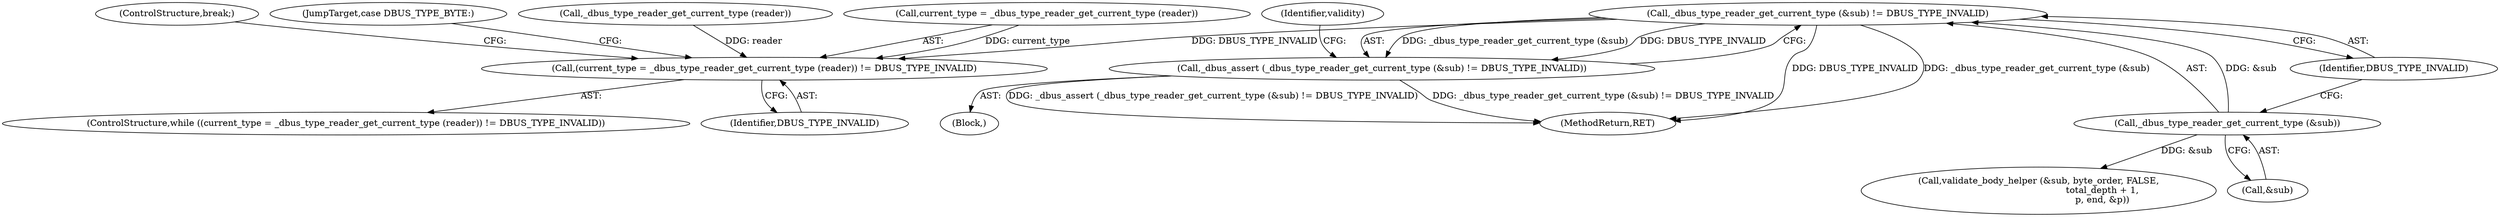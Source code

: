 digraph "0_dbus_7d65a3a6ed8815e34a99c680ac3869fde49dbbd4@API" {
"1000710" [label="(Call,_dbus_type_reader_get_current_type (&sub) != DBUS_TYPE_INVALID)"];
"1000711" [label="(Call,_dbus_type_reader_get_current_type (&sub))"];
"1000131" [label="(Call,(current_type = _dbus_type_reader_get_current_type (reader)) != DBUS_TYPE_INVALID)"];
"1000709" [label="(Call,_dbus_assert (_dbus_type_reader_get_current_type (&sub) != DBUS_TYPE_INVALID))"];
"1000765" [label="(ControlStructure,break;)"];
"1000139" [label="(JumpTarget,case DBUS_TYPE_BYTE:)"];
"1000134" [label="(Call,_dbus_type_reader_get_current_type (reader))"];
"1000714" [label="(Identifier,DBUS_TYPE_INVALID)"];
"1000131" [label="(Call,(current_type = _dbus_type_reader_get_current_type (reader)) != DBUS_TYPE_INVALID)"];
"1000132" [label="(Call,current_type = _dbus_type_reader_get_current_type (reader))"];
"1000711" [label="(Call,_dbus_type_reader_get_current_type (&sub))"];
"1000717" [label="(Call,validate_body_helper (&sub, byte_order, FALSE,\n                                             total_depth + 1,\n                                             p, end, &p))"];
"1000210" [label="(Block,)"];
"1000712" [label="(Call,&sub)"];
"1000710" [label="(Call,_dbus_type_reader_get_current_type (&sub) != DBUS_TYPE_INVALID)"];
"1000709" [label="(Call,_dbus_assert (_dbus_type_reader_get_current_type (&sub) != DBUS_TYPE_INVALID))"];
"1000716" [label="(Identifier,validity)"];
"1000770" [label="(MethodReturn,RET)"];
"1000130" [label="(ControlStructure,while ((current_type = _dbus_type_reader_get_current_type (reader)) != DBUS_TYPE_INVALID))"];
"1000136" [label="(Identifier,DBUS_TYPE_INVALID)"];
"1000710" -> "1000709"  [label="AST: "];
"1000710" -> "1000714"  [label="CFG: "];
"1000711" -> "1000710"  [label="AST: "];
"1000714" -> "1000710"  [label="AST: "];
"1000709" -> "1000710"  [label="CFG: "];
"1000710" -> "1000770"  [label="DDG: DBUS_TYPE_INVALID"];
"1000710" -> "1000770"  [label="DDG: _dbus_type_reader_get_current_type (&sub)"];
"1000710" -> "1000131"  [label="DDG: DBUS_TYPE_INVALID"];
"1000710" -> "1000709"  [label="DDG: _dbus_type_reader_get_current_type (&sub)"];
"1000710" -> "1000709"  [label="DDG: DBUS_TYPE_INVALID"];
"1000711" -> "1000710"  [label="DDG: &sub"];
"1000711" -> "1000712"  [label="CFG: "];
"1000712" -> "1000711"  [label="AST: "];
"1000714" -> "1000711"  [label="CFG: "];
"1000711" -> "1000717"  [label="DDG: &sub"];
"1000131" -> "1000130"  [label="AST: "];
"1000131" -> "1000136"  [label="CFG: "];
"1000132" -> "1000131"  [label="AST: "];
"1000136" -> "1000131"  [label="AST: "];
"1000139" -> "1000131"  [label="CFG: "];
"1000765" -> "1000131"  [label="CFG: "];
"1000132" -> "1000131"  [label="DDG: current_type"];
"1000134" -> "1000131"  [label="DDG: reader"];
"1000709" -> "1000210"  [label="AST: "];
"1000716" -> "1000709"  [label="CFG: "];
"1000709" -> "1000770"  [label="DDG: _dbus_assert (_dbus_type_reader_get_current_type (&sub) != DBUS_TYPE_INVALID)"];
"1000709" -> "1000770"  [label="DDG: _dbus_type_reader_get_current_type (&sub) != DBUS_TYPE_INVALID"];
}
